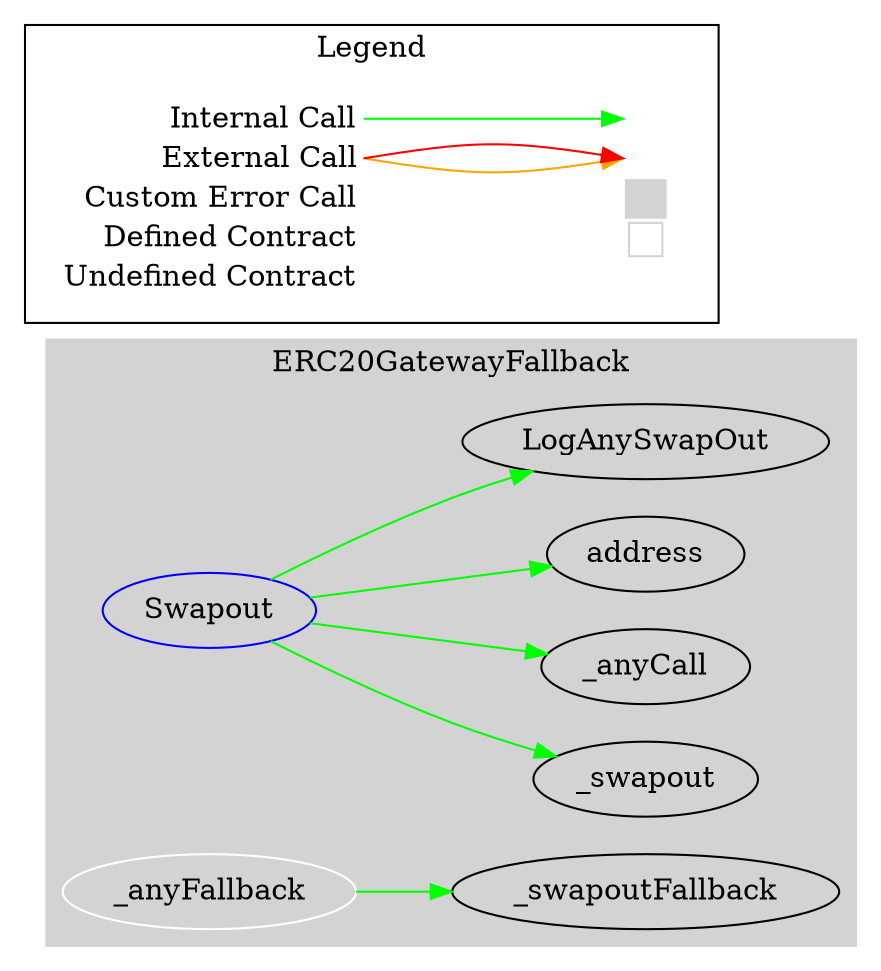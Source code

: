 digraph G {
  graph [ ratio = "auto", page = "100", compound =true ];
subgraph "clusterERC20GatewayFallback" {
  graph [ label = "ERC20GatewayFallback", color = "lightgray", style = "filled", bgcolor = "lightgray" ];
  "ERC20GatewayFallback._swapoutFallback" [ label = "_swapoutFallback" ];
  "ERC20GatewayFallback.Swapout" [ label = "Swapout", color = "blue" ];
  "ERC20GatewayFallback._anyFallback" [ label = "_anyFallback", color = "white" ];
  "ERC20GatewayFallback._swapout" [ label = "_swapout" ];
  "ERC20GatewayFallback._anyCall" [ label = "_anyCall" ];
  "ERC20GatewayFallback.address" [ label = "address" ];
  "ERC20GatewayFallback.LogAnySwapOut" [ label = "LogAnySwapOut" ];
}

  "ERC20GatewayFallback.Swapout";
  "ERC20GatewayFallback._swapout";
  "ERC20GatewayFallback._anyCall";
  "ERC20GatewayFallback.address";
  "ERC20GatewayFallback.LogAnySwapOut";
  "ERC20GatewayFallback._anyFallback";
  "ERC20GatewayFallback._swapoutFallback";
  "ERC20GatewayFallback.Swapout" -> "ERC20GatewayFallback._swapout" [ color = "green" ];
  "ERC20GatewayFallback.Swapout" -> "ERC20GatewayFallback._anyCall" [ color = "green" ];
  "ERC20GatewayFallback.Swapout" -> "ERC20GatewayFallback.address" [ color = "green" ];
  "ERC20GatewayFallback.Swapout" -> "ERC20GatewayFallback.LogAnySwapOut" [ color = "green" ];
  "ERC20GatewayFallback._anyFallback" -> "ERC20GatewayFallback._swapoutFallback" [ color = "green" ];


rankdir=LR
node [shape=plaintext]
subgraph cluster_01 { 
label = "Legend";
key [label=<<table border="0" cellpadding="2" cellspacing="0" cellborder="0">
  <tr><td align="right" port="i1">Internal Call</td></tr>
  <tr><td align="right" port="i2">External Call</td></tr>
  <tr><td align="right" port="i2">Custom Error Call</td></tr>
  <tr><td align="right" port="i3">Defined Contract</td></tr>
  <tr><td align="right" port="i4">Undefined Contract</td></tr>
  </table>>]
key2 [label=<<table border="0" cellpadding="2" cellspacing="0" cellborder="0">
  <tr><td port="i1">&nbsp;&nbsp;&nbsp;</td></tr>
  <tr><td port="i2">&nbsp;&nbsp;&nbsp;</td></tr>
  <tr><td port="i3" bgcolor="lightgray">&nbsp;&nbsp;&nbsp;</td></tr>
  <tr><td port="i4">
    <table border="1" cellborder="0" cellspacing="0" cellpadding="7" color="lightgray">
      <tr>
       <td></td>
      </tr>
     </table>
  </td></tr>
  </table>>]
key:i1:e -> key2:i1:w [color="green"]
key:i2:e -> key2:i2:w [color="orange"]
key:i2:e -> key2:i2:w [color="red"]
}
}

